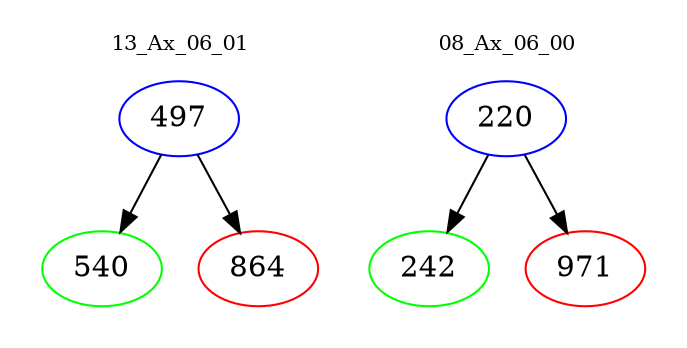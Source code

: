 digraph{
subgraph cluster_0 {
color = white
label = "13_Ax_06_01";
fontsize=10;
T0_497 [label="497", color="blue"]
T0_497 -> T0_540 [color="black"]
T0_540 [label="540", color="green"]
T0_497 -> T0_864 [color="black"]
T0_864 [label="864", color="red"]
}
subgraph cluster_1 {
color = white
label = "08_Ax_06_00";
fontsize=10;
T1_220 [label="220", color="blue"]
T1_220 -> T1_242 [color="black"]
T1_242 [label="242", color="green"]
T1_220 -> T1_971 [color="black"]
T1_971 [label="971", color="red"]
}
}
